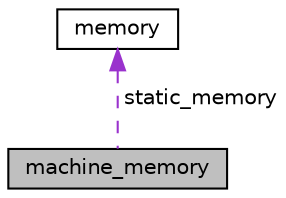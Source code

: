 digraph "machine_memory"
{
 // INTERACTIVE_SVG=YES
  edge [fontname="Helvetica",fontsize="10",labelfontname="Helvetica",labelfontsize="10"];
  node [fontname="Helvetica",fontsize="10",shape=record];
  Node1 [label="machine_memory",height=0.2,width=0.4,color="black", fillcolor="grey75", style="filled", fontcolor="black"];
  Node2 -> Node1 [dir="back",color="darkorchid3",fontsize="10",style="dashed",label=" static_memory" ,fontname="Helvetica"];
  Node2 [label="memory",height=0.2,width=0.4,color="black", fillcolor="white", style="filled",URL="$dd/db0/structmemory.html"];
}
